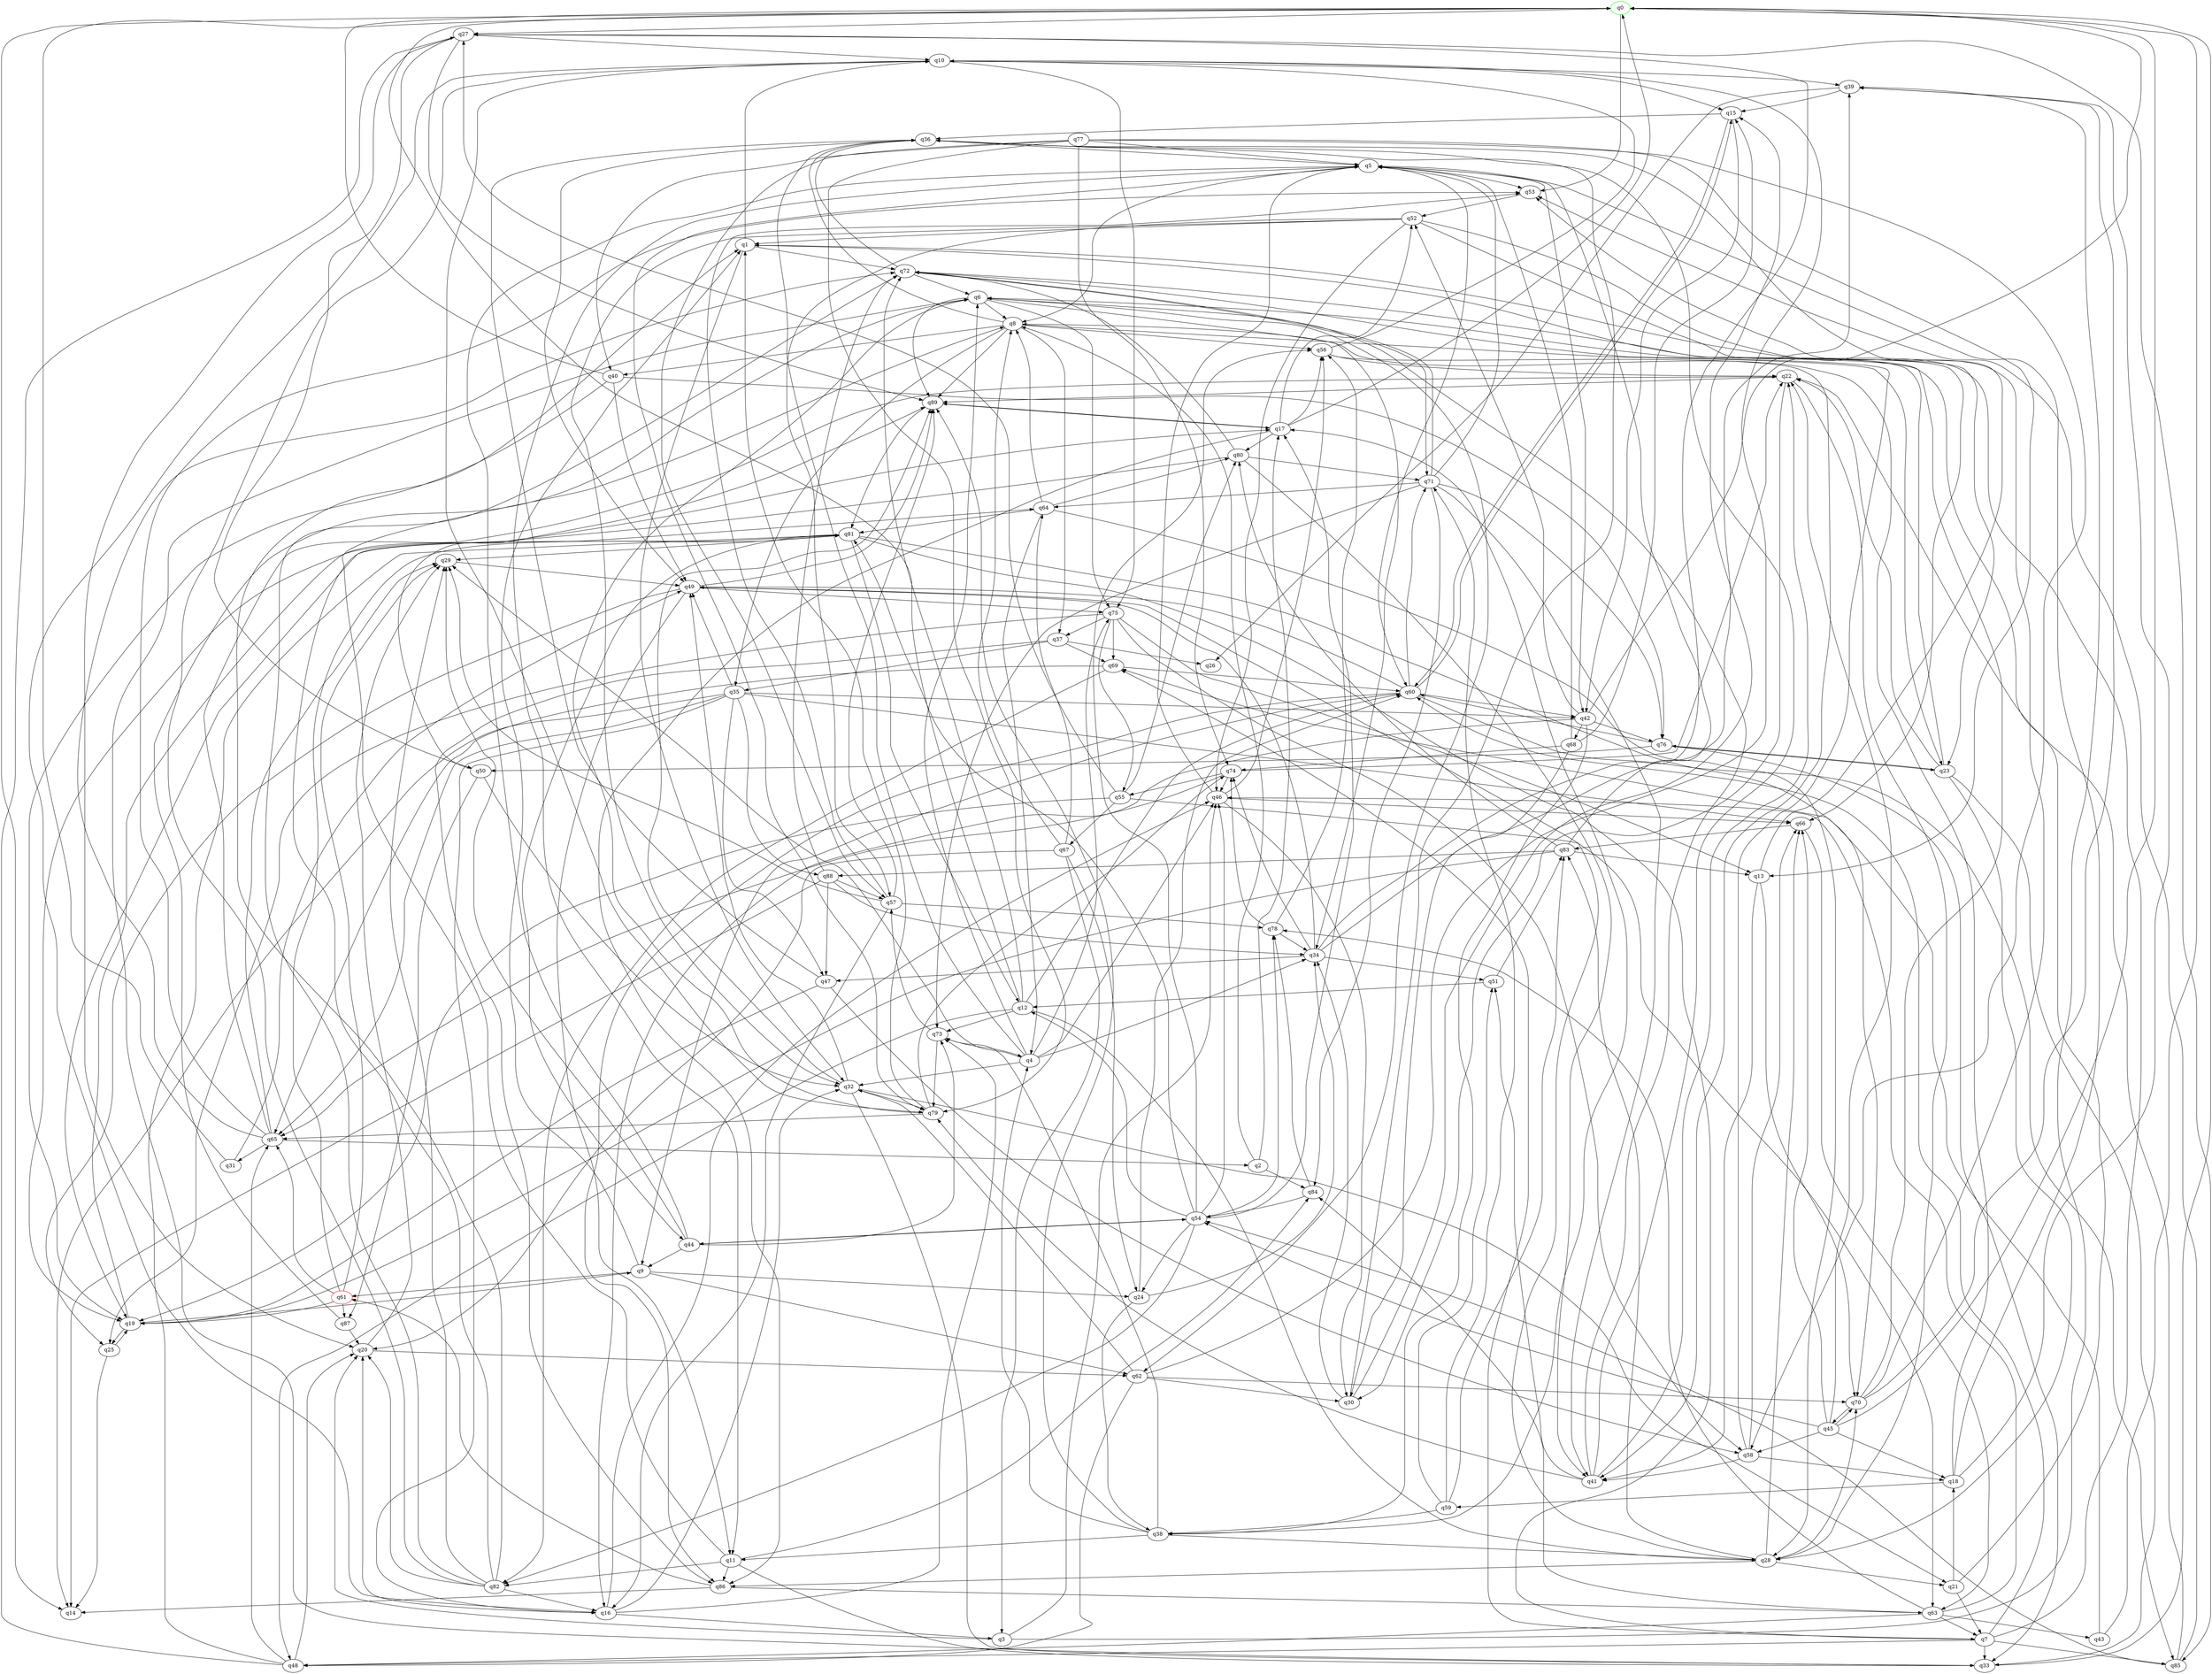 digraph A{
q0 [initial=1,color=green];
q61 [final=1,color=red];
q0 -> q14;
q0 -> q27;
q0 -> q53;
q1 -> q10;
q1 -> q32;
q1 -> q72;
q2 -> q8;
q2 -> q17;
q2 -> q84;
q3 -> q20;
q3 -> q39;
q3 -> q46;
q4 -> q6;
q4 -> q29;
q4 -> q32;
q4 -> q34;
q4 -> q36;
q4 -> q46;
q4 -> q75;
q5 -> q8;
q5 -> q11;
q5 -> q42;
q5 -> q53;
q5 -> q60;
q5 -> q79;
q6 -> q8;
q6 -> q34;
q6 -> q62;
q6 -> q75;
q6 -> q89;
q7 -> q1;
q7 -> q33;
q7 -> q48;
q7 -> q60;
q7 -> q69;
q7 -> q85;
q8 -> q23;
q8 -> q35;
q8 -> q36;
q8 -> q37;
q8 -> q40;
q8 -> q56;
q8 -> q89;
q9 -> q1;
q9 -> q24;
q9 -> q61;
q9 -> q62;
q10 -> q15;
q10 -> q16;
q10 -> q39;
q10 -> q75;
q10 -> q79;
q11 -> q8;
q11 -> q33;
q11 -> q82;
q11 -> q84;
q11 -> q86;
q12 -> q0;
q12 -> q28;
q12 -> q48;
q12 -> q60;
q12 -> q72;
q12 -> q73;
q13 -> q36;
q13 -> q41;
q13 -> q70;
q15 -> q36;
q15 -> q42;
q15 -> q60;
q16 -> q3;
q16 -> q20;
q16 -> q32;
q16 -> q46;
q16 -> q73;
q17 -> q0;
q17 -> q52;
q17 -> q56;
q17 -> q80;
q17 -> q86;
q17 -> q89;
q18 -> q5;
q18 -> q8;
q18 -> q39;
q18 -> q59;
q19 -> q9;
q19 -> q17;
q19 -> q25;
q20 -> q29;
q20 -> q62;
q21 -> q7;
q21 -> q18;
q21 -> q72;
q22 -> q28;
q22 -> q30;
q22 -> q89;
q23 -> q6;
q23 -> q22;
q23 -> q28;
q23 -> q33;
q23 -> q76;
q24 -> q34;
q24 -> q38;
q24 -> q60;
q25 -> q14;
q25 -> q19;
q27 -> q10;
q27 -> q20;
q27 -> q50;
q27 -> q85;
q27 -> q89;
q28 -> q21;
q28 -> q66;
q28 -> q70;
q28 -> q83;
q28 -> q86;
q29 -> q49;
q30 -> q15;
q30 -> q34;
q30 -> q36;
q31 -> q0;
q31 -> q49;
q32 -> q21;
q32 -> q33;
q32 -> q49;
q32 -> q79;
q32 -> q89;
q33 -> q0;
q33 -> q6;
q34 -> q27;
q34 -> q39;
q34 -> q47;
q34 -> q49;
q34 -> q51;
q34 -> q74;
q35 -> q14;
q35 -> q16;
q35 -> q42;
q35 -> q47;
q35 -> q49;
q35 -> q65;
q35 -> q66;
q35 -> q88;
q36 -> q5;
q36 -> q49;
q37 -> q26;
q37 -> q35;
q37 -> q69;
q37 -> q86;
q38 -> q4;
q38 -> q11;
q38 -> q17;
q38 -> q28;
q38 -> q73;
q38 -> q89;
q39 -> q15;
q39 -> q26;
q40 -> q0;
q40 -> q19;
q40 -> q49;
q40 -> q76;
q41 -> q6;
q41 -> q22;
q41 -> q36;
q41 -> q51;
q41 -> q79;
q42 -> q0;
q42 -> q16;
q42 -> q38;
q42 -> q52;
q42 -> q68;
q42 -> q76;
q43 -> q0;
q43 -> q69;
q44 -> q5;
q44 -> q9;
q44 -> q29;
q44 -> q54;
q44 -> q73;
q45 -> q0;
q45 -> q18;
q45 -> q22;
q45 -> q54;
q45 -> q58;
q45 -> q66;
q45 -> q70;
q46 -> q5;
q46 -> q30;
q46 -> q56;
q46 -> q66;
q47 -> q19;
q47 -> q36;
q47 -> q58;
q48 -> q20;
q48 -> q27;
q48 -> q65;
q48 -> q81;
q49 -> q11;
q49 -> q25;
q49 -> q28;
q49 -> q75;
q49 -> q89;
q50 -> q32;
q50 -> q87;
q50 -> q89;
q51 -> q12;
q51 -> q83;
q52 -> q1;
q52 -> q23;
q52 -> q32;
q52 -> q46;
q52 -> q57;
q52 -> q66;
q53 -> q52;
q54 -> q12;
q54 -> q17;
q54 -> q24;
q54 -> q44;
q54 -> q46;
q54 -> q56;
q54 -> q78;
q54 -> q81;
q54 -> q82;
q55 -> q19;
q55 -> q27;
q55 -> q63;
q55 -> q67;
q55 -> q80;
q56 -> q10;
q56 -> q22;
q56 -> q41;
q57 -> q16;
q57 -> q29;
q57 -> q53;
q57 -> q78;
q57 -> q89;
q58 -> q18;
q58 -> q41;
q58 -> q66;
q58 -> q72;
q59 -> q38;
q59 -> q51;
q59 -> q71;
q59 -> q83;
q60 -> q9;
q60 -> q15;
q60 -> q42;
q60 -> q49;
q60 -> q71;
q60 -> q85;
q60 -> q86;
q61 -> q19;
q61 -> q29;
q61 -> q65;
q61 -> q81;
q61 -> q87;
q62 -> q10;
q62 -> q30;
q62 -> q32;
q62 -> q48;
q62 -> q70;
q63 -> q7;
q63 -> q43;
q63 -> q46;
q63 -> q48;
q63 -> q78;
q63 -> q84;
q64 -> q4;
q64 -> q8;
q64 -> q28;
q64 -> q80;
q64 -> q81;
q65 -> q2;
q65 -> q22;
q65 -> q29;
q65 -> q31;
q65 -> q53;
q65 -> q72;
q66 -> q63;
q66 -> q83;
q67 -> q3;
q67 -> q8;
q67 -> q20;
q67 -> q24;
q67 -> q64;
q68 -> q5;
q68 -> q15;
q68 -> q30;
q68 -> q74;
q69 -> q60;
q69 -> q65;
q69 -> q82;
q70 -> q1;
q70 -> q39;
q70 -> q45;
q70 -> q53;
q71 -> q5;
q71 -> q41;
q71 -> q64;
q71 -> q72;
q71 -> q73;
q71 -> q76;
q71 -> q84;
q72 -> q6;
q72 -> q36;
q72 -> q71;
q73 -> q4;
q73 -> q57;
q73 -> q79;
q74 -> q22;
q74 -> q46;
q74 -> q55;
q74 -> q65;
q75 -> q13;
q75 -> q25;
q75 -> q37;
q75 -> q55;
q75 -> q58;
q75 -> q69;
q76 -> q23;
q76 -> q33;
q76 -> q50;
q76 -> q60;
q77 -> q5;
q77 -> q13;
q77 -> q40;
q77 -> q57;
q77 -> q58;
q77 -> q74;
q77 -> q79;
q78 -> q34;
q78 -> q56;
q78 -> q74;
q79 -> q1;
q79 -> q6;
q79 -> q65;
q79 -> q74;
q80 -> q19;
q80 -> q41;
q80 -> q71;
q80 -> q72;
q81 -> q7;
q81 -> q12;
q81 -> q19;
q81 -> q29;
q81 -> q44;
q81 -> q70;
q82 -> q1;
q82 -> q10;
q82 -> q16;
q82 -> q20;
q82 -> q29;
q82 -> q64;
q82 -> q72;
q83 -> q5;
q83 -> q13;
q83 -> q19;
q83 -> q80;
q83 -> q88;
q84 -> q54;
q84 -> q78;
q85 -> q22;
q85 -> q53;
q85 -> q54;
q86 -> q14;
q86 -> q61;
q86 -> q63;
q87 -> q6;
q87 -> q20;
q88 -> q14;
q88 -> q34;
q88 -> q47;
q88 -> q57;
q88 -> q72;
q89 -> q17;
q89 -> q81;
}